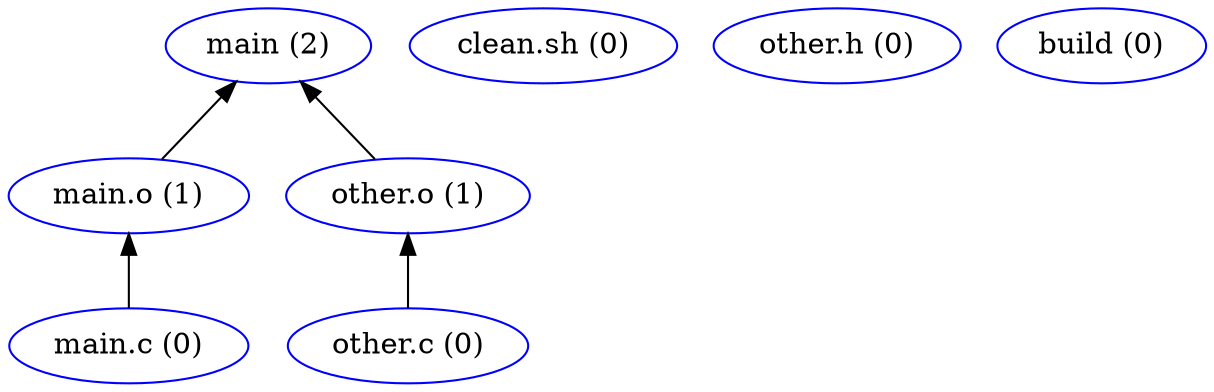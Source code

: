 digraph g {
tupb28b7af69320201d1cf206ebf28373980add1451 -> tup073b2dd67c0d080775429f1950ccb00eca67abb8 [dir=back];
tup073b2dd67c0d080775429f1950ccb00eca67abb8 -> tup406e031b8824ea26ae0bf4d7579a1d89e3fb5906 [dir=back];
tupb28b7af69320201d1cf206ebf28373980add1451 -> tup4ab0ef4117b239faf8a62e5ab48981a4cecd60b6 [dir=back];
tup4ab0ef4117b239faf8a62e5ab48981a4cecd60b6 -> tup6a8809d4d9279d10f4891c2bc3a9e94b6f9e6bf5 [dir=back];
tup073b2dd67c0d080775429f1950ccb00eca67abb8 [label="main.o (1)" color="#0000ff"];
tup8aba54e78f22a04fe086427d767240dbdbdac04b [label="clean.sh (0)" color="#0000ff"];
tup76857b23e431da872f75d9c0d5c1f76241da1534 [label="other.h (0)" color="#0000ff"];
tup4ab0ef4117b239faf8a62e5ab48981a4cecd60b6 [label="other.o (1)" color="#0000ff"];
tup6a8809d4d9279d10f4891c2bc3a9e94b6f9e6bf5 [label="other.c (0)" color="#0000ff"];
tup80754af91bfb6d1073585b046fe0a474ce868509 [label="build (0)" color="#0000ff"];
tup406e031b8824ea26ae0bf4d7579a1d89e3fb5906 [label="main.c (0)" color="#0000ff"];
tupb28b7af69320201d1cf206ebf28373980add1451 [label="main (2)" color="#0000ff"];
}
